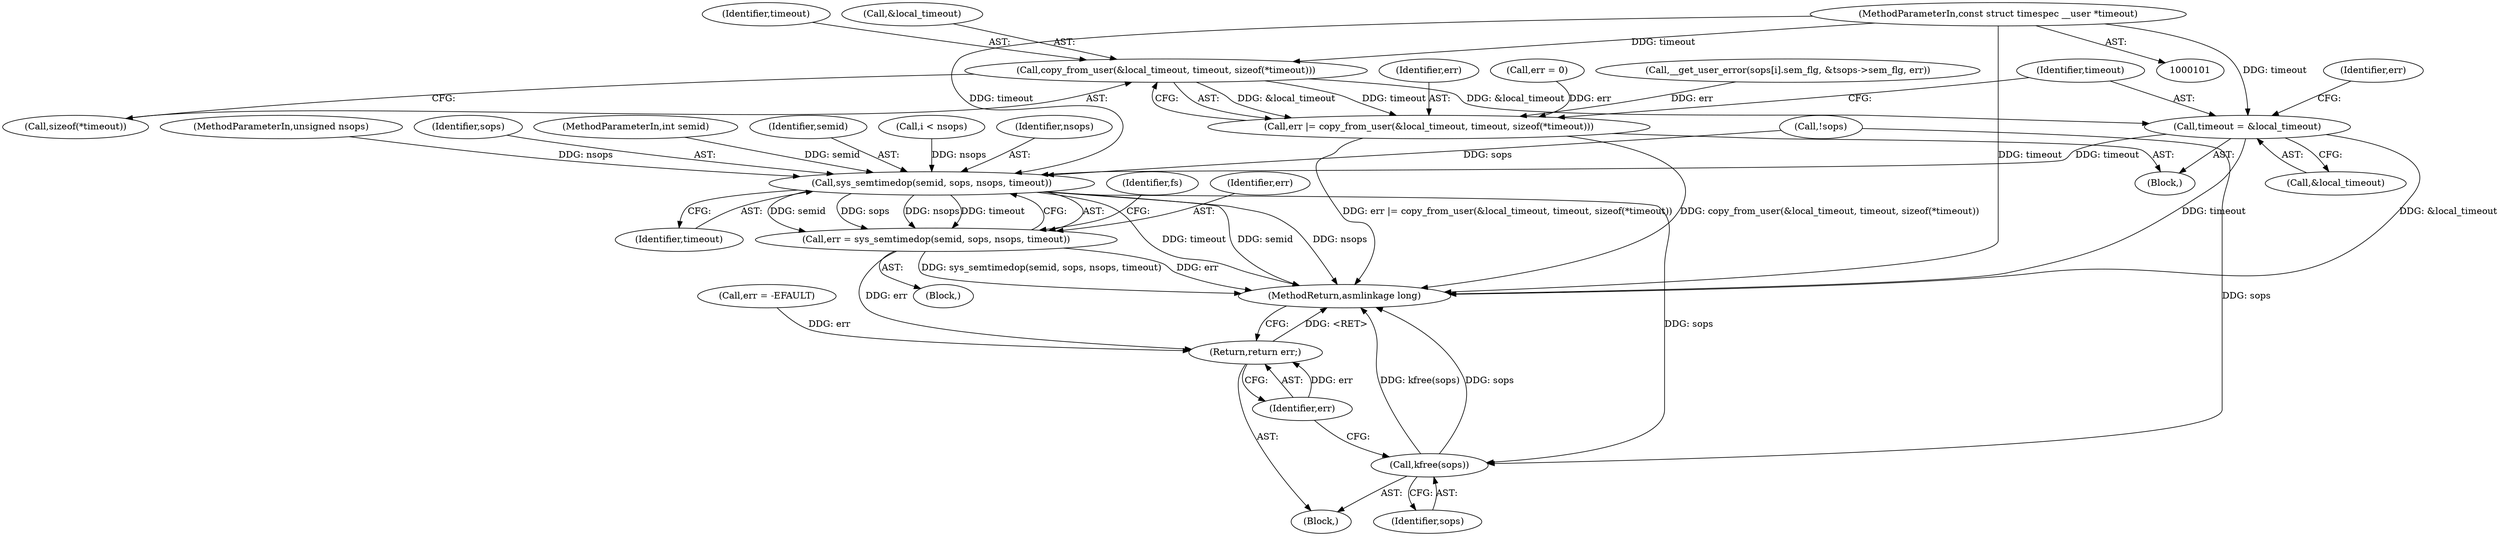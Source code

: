 digraph "0_linux_0f22072ab50cac7983f9660d33974b45184da4f9@API" {
"1000186" [label="(Call,copy_from_user(&local_timeout, timeout, sizeof(*timeout)))"];
"1000105" [label="(MethodParameterIn,const struct timespec __user *timeout)"];
"1000184" [label="(Call,err |= copy_from_user(&local_timeout, timeout, sizeof(*timeout)))"];
"1000193" [label="(Call,timeout = &local_timeout)"];
"1000214" [label="(Call,sys_semtimedop(semid, sops, nsops, timeout))"];
"1000212" [label="(Call,err = sys_semtimedop(semid, sops, nsops, timeout))"];
"1000223" [label="(Return,return err;)"];
"1000221" [label="(Call,kfree(sops))"];
"1000189" [label="(Identifier,timeout)"];
"1000184" [label="(Call,err |= copy_from_user(&local_timeout, timeout, sizeof(*timeout)))"];
"1000102" [label="(MethodParameterIn,int semid)"];
"1000220" [label="(Identifier,fs)"];
"1000106" [label="(Block,)"];
"1000221" [label="(Call,kfree(sops))"];
"1000223" [label="(Return,return err;)"];
"1000194" [label="(Identifier,timeout)"];
"1000225" [label="(MethodReturn,asmlinkage long)"];
"1000212" [label="(Call,err = sys_semtimedop(semid, sops, nsops, timeout))"];
"1000205" [label="(Block,)"];
"1000133" [label="(Call,err = 0)"];
"1000213" [label="(Identifier,err)"];
"1000193" [label="(Call,timeout = &local_timeout)"];
"1000190" [label="(Call,sizeof(*timeout))"];
"1000186" [label="(Call,copy_from_user(&local_timeout, timeout, sizeof(*timeout)))"];
"1000168" [label="(Call,__get_user_error(sops[i].sem_flg, &tsops->sem_flg, err))"];
"1000187" [label="(Call,&local_timeout)"];
"1000216" [label="(Identifier,sops)"];
"1000200" [label="(Call,err = -EFAULT)"];
"1000128" [label="(Call,!sops)"];
"1000224" [label="(Identifier,err)"];
"1000198" [label="(Identifier,err)"];
"1000222" [label="(Identifier,sops)"];
"1000217" [label="(Identifier,nsops)"];
"1000183" [label="(Block,)"];
"1000195" [label="(Call,&local_timeout)"];
"1000218" [label="(Identifier,timeout)"];
"1000214" [label="(Call,sys_semtimedop(semid, sops, nsops, timeout))"];
"1000185" [label="(Identifier,err)"];
"1000104" [label="(MethodParameterIn,unsigned nsops)"];
"1000215" [label="(Identifier,semid)"];
"1000105" [label="(MethodParameterIn,const struct timespec __user *timeout)"];
"1000140" [label="(Call,i < nsops)"];
"1000186" -> "1000184"  [label="AST: "];
"1000186" -> "1000190"  [label="CFG: "];
"1000187" -> "1000186"  [label="AST: "];
"1000189" -> "1000186"  [label="AST: "];
"1000190" -> "1000186"  [label="AST: "];
"1000184" -> "1000186"  [label="CFG: "];
"1000186" -> "1000184"  [label="DDG: &local_timeout"];
"1000186" -> "1000184"  [label="DDG: timeout"];
"1000105" -> "1000186"  [label="DDG: timeout"];
"1000186" -> "1000193"  [label="DDG: &local_timeout"];
"1000105" -> "1000101"  [label="AST: "];
"1000105" -> "1000225"  [label="DDG: timeout"];
"1000105" -> "1000193"  [label="DDG: timeout"];
"1000105" -> "1000214"  [label="DDG: timeout"];
"1000184" -> "1000183"  [label="AST: "];
"1000185" -> "1000184"  [label="AST: "];
"1000194" -> "1000184"  [label="CFG: "];
"1000184" -> "1000225"  [label="DDG: copy_from_user(&local_timeout, timeout, sizeof(*timeout))"];
"1000184" -> "1000225"  [label="DDG: err |= copy_from_user(&local_timeout, timeout, sizeof(*timeout))"];
"1000168" -> "1000184"  [label="DDG: err"];
"1000133" -> "1000184"  [label="DDG: err"];
"1000193" -> "1000183"  [label="AST: "];
"1000193" -> "1000195"  [label="CFG: "];
"1000194" -> "1000193"  [label="AST: "];
"1000195" -> "1000193"  [label="AST: "];
"1000198" -> "1000193"  [label="CFG: "];
"1000193" -> "1000225"  [label="DDG: timeout"];
"1000193" -> "1000225"  [label="DDG: &local_timeout"];
"1000193" -> "1000214"  [label="DDG: timeout"];
"1000214" -> "1000212"  [label="AST: "];
"1000214" -> "1000218"  [label="CFG: "];
"1000215" -> "1000214"  [label="AST: "];
"1000216" -> "1000214"  [label="AST: "];
"1000217" -> "1000214"  [label="AST: "];
"1000218" -> "1000214"  [label="AST: "];
"1000212" -> "1000214"  [label="CFG: "];
"1000214" -> "1000225"  [label="DDG: semid"];
"1000214" -> "1000225"  [label="DDG: nsops"];
"1000214" -> "1000225"  [label="DDG: timeout"];
"1000214" -> "1000212"  [label="DDG: semid"];
"1000214" -> "1000212"  [label="DDG: sops"];
"1000214" -> "1000212"  [label="DDG: nsops"];
"1000214" -> "1000212"  [label="DDG: timeout"];
"1000102" -> "1000214"  [label="DDG: semid"];
"1000128" -> "1000214"  [label="DDG: sops"];
"1000140" -> "1000214"  [label="DDG: nsops"];
"1000104" -> "1000214"  [label="DDG: nsops"];
"1000214" -> "1000221"  [label="DDG: sops"];
"1000212" -> "1000205"  [label="AST: "];
"1000213" -> "1000212"  [label="AST: "];
"1000220" -> "1000212"  [label="CFG: "];
"1000212" -> "1000225"  [label="DDG: sys_semtimedop(semid, sops, nsops, timeout)"];
"1000212" -> "1000225"  [label="DDG: err"];
"1000212" -> "1000223"  [label="DDG: err"];
"1000223" -> "1000106"  [label="AST: "];
"1000223" -> "1000224"  [label="CFG: "];
"1000224" -> "1000223"  [label="AST: "];
"1000225" -> "1000223"  [label="CFG: "];
"1000223" -> "1000225"  [label="DDG: <RET>"];
"1000224" -> "1000223"  [label="DDG: err"];
"1000200" -> "1000223"  [label="DDG: err"];
"1000221" -> "1000106"  [label="AST: "];
"1000221" -> "1000222"  [label="CFG: "];
"1000222" -> "1000221"  [label="AST: "];
"1000224" -> "1000221"  [label="CFG: "];
"1000221" -> "1000225"  [label="DDG: sops"];
"1000221" -> "1000225"  [label="DDG: kfree(sops)"];
"1000128" -> "1000221"  [label="DDG: sops"];
}

